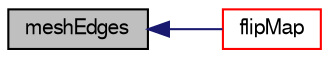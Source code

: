digraph "meshEdges"
{
  bgcolor="transparent";
  edge [fontname="FreeSans",fontsize="10",labelfontname="FreeSans",labelfontsize="10"];
  node [fontname="FreeSans",fontsize="10",shape=record];
  rankdir="LR";
  Node2177 [label="meshEdges",height=0.2,width=0.4,color="black", fillcolor="grey75", style="filled", fontcolor="black"];
  Node2177 -> Node2178 [dir="back",color="midnightblue",fontsize="10",style="solid",fontname="FreeSans"];
  Node2178 [label="flipMap",height=0.2,width=0.4,color="red",URL="$a27510.html#a03ecd61e4e943657de29efcacd488b19",tooltip="Return face flip map. "];
}
